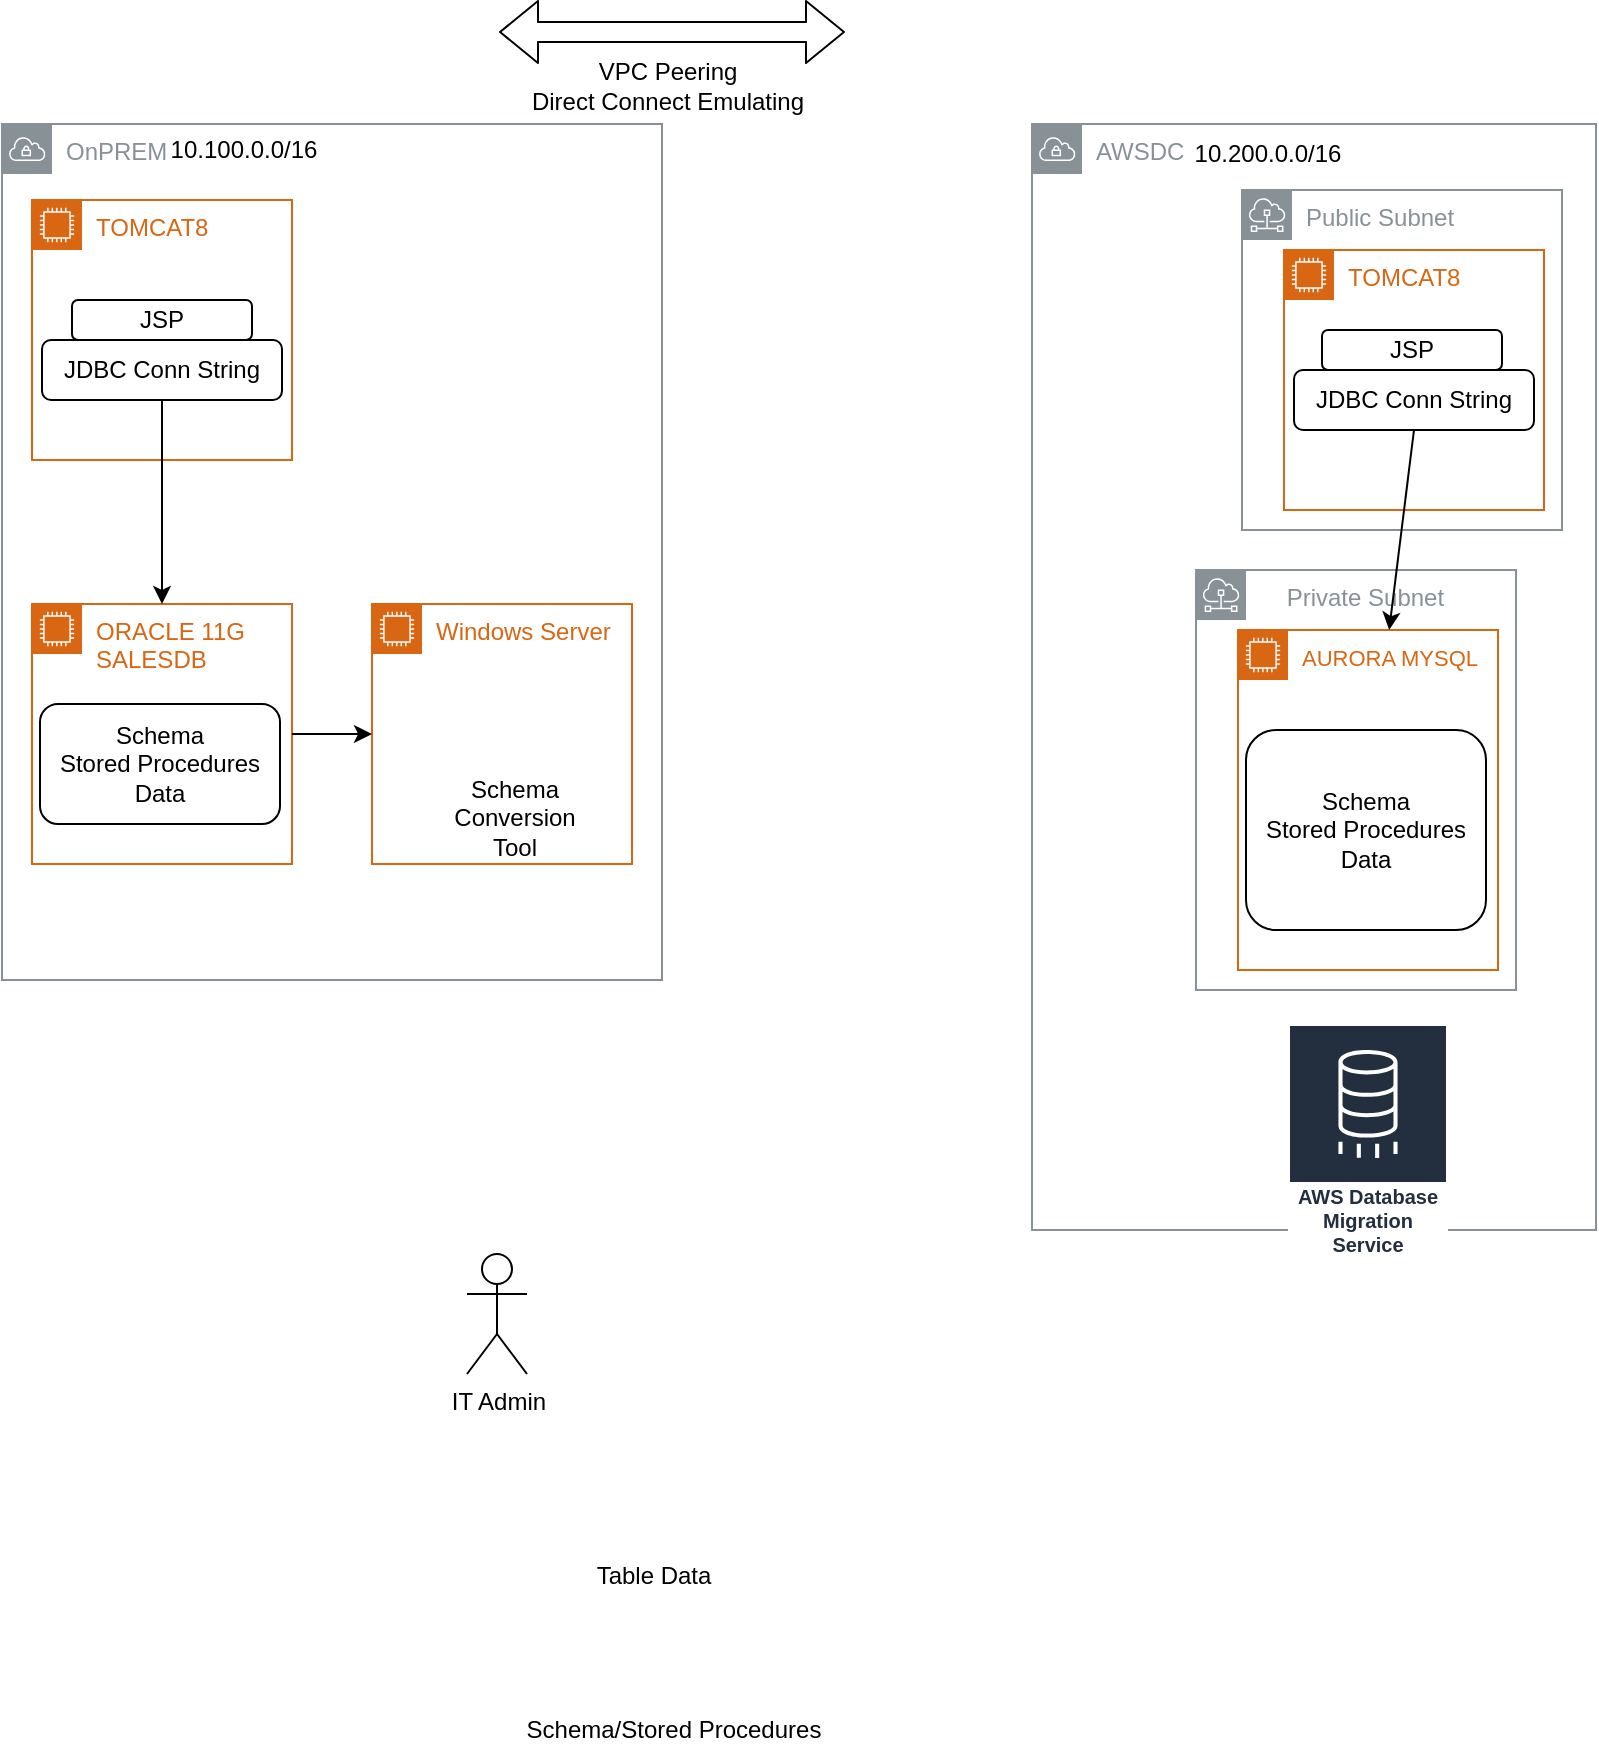 <mxfile version="12.9.0" type="github">
  <diagram id="bazxHvl_UKXMVMI2n2-C" name="Page-1">
    <mxGraphModel dx="1230" dy="1243" grid="0" gridSize="10" guides="1" tooltips="1" connect="1" arrows="1" fold="1" page="1" pageScale="1" pageWidth="850" pageHeight="1100" background="none" math="0" shadow="0">
      <root>
        <mxCell id="0" />
        <mxCell id="1" parent="0" />
        <mxCell id="zHzab9P2DYDksBdTa2nC-3" value="AWSDC" style="outlineConnect=0;gradientColor=none;html=1;whiteSpace=wrap;fontSize=12;fontStyle=0;shape=mxgraph.aws4.group;grIcon=mxgraph.aws4.group_vpc;strokeColor=#879196;fillColor=none;verticalAlign=top;align=left;spacingLeft=30;fontColor=#879196;dashed=0;" parent="1" vertex="1">
          <mxGeometry x="556" y="118" width="282" height="553" as="geometry" />
        </mxCell>
        <mxCell id="zHzab9P2DYDksBdTa2nC-11" value="&amp;nbsp; &amp;nbsp; Private Subnet" style="outlineConnect=0;gradientColor=none;html=1;whiteSpace=wrap;fontSize=12;fontStyle=0;shape=mxgraph.aws4.group;grIcon=mxgraph.aws4.group_subnet;strokeColor=#879196;fillColor=none;verticalAlign=top;align=left;spacingLeft=30;fontColor=#879196;dashed=0;" parent="1" vertex="1">
          <mxGeometry x="638" y="341" width="160" height="210" as="geometry" />
        </mxCell>
        <mxCell id="zHzab9P2DYDksBdTa2nC-8" value="Public Subnet" style="outlineConnect=0;gradientColor=none;html=1;whiteSpace=wrap;fontSize=12;fontStyle=0;shape=mxgraph.aws4.group;grIcon=mxgraph.aws4.group_subnet;strokeColor=#879196;fillColor=none;verticalAlign=top;align=left;spacingLeft=30;fontColor=#879196;dashed=0;" parent="1" vertex="1">
          <mxGeometry x="661" y="151" width="160" height="170" as="geometry" />
        </mxCell>
        <mxCell id="AjvQf6BMv66kx0xezKMl-2" value="OnPREM" style="outlineConnect=0;gradientColor=none;html=1;whiteSpace=wrap;fontSize=12;fontStyle=0;shape=mxgraph.aws4.group;grIcon=mxgraph.aws4.group_vpc;strokeColor=#879196;fillColor=none;verticalAlign=top;align=left;spacingLeft=30;fontColor=#879196;dashed=0;" parent="1" vertex="1">
          <mxGeometry x="41" y="118" width="330" height="428" as="geometry" />
        </mxCell>
        <mxCell id="zHzab9P2DYDksBdTa2nC-9" value="" style="group" parent="1" vertex="1" connectable="0">
          <mxGeometry x="681" y="181" width="131" height="130" as="geometry" />
        </mxCell>
        <mxCell id="zHzab9P2DYDksBdTa2nC-12" value="" style="group" parent="zHzab9P2DYDksBdTa2nC-9" vertex="1" connectable="0">
          <mxGeometry x="1" width="130" height="130" as="geometry" />
        </mxCell>
        <mxCell id="zHzab9P2DYDksBdTa2nC-4" value="TOMCAT8&amp;nbsp;" style="points=[[0,0],[0.25,0],[0.5,0],[0.75,0],[1,0],[1,0.25],[1,0.5],[1,0.75],[1,1],[0.75,1],[0.5,1],[0.25,1],[0,1],[0,0.75],[0,0.5],[0,0.25]];outlineConnect=0;gradientColor=none;html=1;whiteSpace=wrap;fontSize=12;fontStyle=0;shape=mxgraph.aws4.group;grIcon=mxgraph.aws4.group_ec2_instance_contents;strokeColor=#D86613;fillColor=none;verticalAlign=top;align=left;spacingLeft=30;fontColor=#D86613;dashed=0;" parent="zHzab9P2DYDksBdTa2nC-12" vertex="1">
          <mxGeometry width="130" height="130" as="geometry" />
        </mxCell>
        <mxCell id="zHzab9P2DYDksBdTa2nC-6" value="JSP" style="rounded=1;whiteSpace=wrap;html=1;" parent="zHzab9P2DYDksBdTa2nC-12" vertex="1">
          <mxGeometry x="19" y="40" width="90" height="20" as="geometry" />
        </mxCell>
        <mxCell id="zHzab9P2DYDksBdTa2nC-17" value="JDBC Conn String" style="rounded=1;whiteSpace=wrap;html=1;" parent="zHzab9P2DYDksBdTa2nC-12" vertex="1">
          <mxGeometry x="5" y="60" width="120" height="30" as="geometry" />
        </mxCell>
        <mxCell id="zHzab9P2DYDksBdTa2nC-10" value="" style="group" parent="1" vertex="1" connectable="0">
          <mxGeometry x="659" y="371" width="130" height="170" as="geometry" />
        </mxCell>
        <mxCell id="zHzab9P2DYDksBdTa2nC-5" value="&lt;span style=&quot;font-size: 11px&quot;&gt;AURORA MYSQL&lt;/span&gt;" style="points=[[0,0],[0.25,0],[0.5,0],[0.75,0],[1,0],[1,0.25],[1,0.5],[1,0.75],[1,1],[0.75,1],[0.5,1],[0.25,1],[0,1],[0,0.75],[0,0.5],[0,0.25]];outlineConnect=0;gradientColor=none;html=1;whiteSpace=wrap;fontSize=12;fontStyle=0;shape=mxgraph.aws4.group;grIcon=mxgraph.aws4.group_ec2_instance_contents;strokeColor=#D86613;fillColor=none;verticalAlign=top;align=left;spacingLeft=30;fontColor=#D86613;dashed=0;" parent="zHzab9P2DYDksBdTa2nC-10" vertex="1">
          <mxGeometry width="130" height="170" as="geometry" />
        </mxCell>
        <mxCell id="zHzab9P2DYDksBdTa2nC-7" value="Schema&lt;br&gt;Stored Procedures&lt;br&gt;Data" style="rounded=1;whiteSpace=wrap;html=1;" parent="zHzab9P2DYDksBdTa2nC-10" vertex="1">
          <mxGeometry x="4" y="50" width="120" height="100" as="geometry" />
        </mxCell>
        <mxCell id="zHzab9P2DYDksBdTa2nC-13" value="" style="group" parent="1" vertex="1" connectable="0">
          <mxGeometry x="56" y="358" width="130" height="130" as="geometry" />
        </mxCell>
        <mxCell id="AjvQf6BMv66kx0xezKMl-7" value="ORACLE 11G&lt;br&gt;SALESDB&amp;nbsp;" style="points=[[0,0],[0.25,0],[0.5,0],[0.75,0],[1,0],[1,0.25],[1,0.5],[1,0.75],[1,1],[0.75,1],[0.5,1],[0.25,1],[0,1],[0,0.75],[0,0.5],[0,0.25]];outlineConnect=0;gradientColor=none;html=1;whiteSpace=wrap;fontSize=12;fontStyle=0;shape=mxgraph.aws4.group;grIcon=mxgraph.aws4.group_ec2_instance_contents;strokeColor=#D86613;fillColor=none;verticalAlign=top;align=left;spacingLeft=30;fontColor=#D86613;dashed=0;" parent="zHzab9P2DYDksBdTa2nC-13" vertex="1">
          <mxGeometry width="130" height="130" as="geometry" />
        </mxCell>
        <mxCell id="zHzab9P2DYDksBdTa2nC-2" value="Schema&lt;br&gt;Stored Procedures&lt;br&gt;Data" style="rounded=1;whiteSpace=wrap;html=1;" parent="zHzab9P2DYDksBdTa2nC-13" vertex="1">
          <mxGeometry x="4" y="50" width="120" height="60" as="geometry" />
        </mxCell>
        <mxCell id="zHzab9P2DYDksBdTa2nC-15" value="" style="group" parent="1" vertex="1" connectable="0">
          <mxGeometry x="56" y="166" width="130" height="140" as="geometry" />
        </mxCell>
        <mxCell id="AjvQf6BMv66kx0xezKMl-6" value="TOMCAT8&amp;nbsp;" style="points=[[0,0],[0.25,0],[0.5,0],[0.75,0],[1,0],[1,0.25],[1,0.5],[1,0.75],[1,1],[0.75,1],[0.5,1],[0.25,1],[0,1],[0,0.75],[0,0.5],[0,0.25]];outlineConnect=0;gradientColor=none;html=1;whiteSpace=wrap;fontSize=12;fontStyle=0;shape=mxgraph.aws4.group;grIcon=mxgraph.aws4.group_ec2_instance_contents;strokeColor=#D86613;fillColor=none;verticalAlign=top;align=left;spacingLeft=30;fontColor=#D86613;dashed=0;" parent="zHzab9P2DYDksBdTa2nC-15" vertex="1">
          <mxGeometry y="-10" width="130" height="130" as="geometry" />
        </mxCell>
        <mxCell id="zHzab9P2DYDksBdTa2nC-1" value="JSP" style="rounded=1;whiteSpace=wrap;html=1;" parent="zHzab9P2DYDksBdTa2nC-15" vertex="1">
          <mxGeometry x="20" y="40" width="90" height="20" as="geometry" />
        </mxCell>
        <mxCell id="zHzab9P2DYDksBdTa2nC-16" value="JDBC Conn String" style="rounded=1;whiteSpace=wrap;html=1;" parent="zHzab9P2DYDksBdTa2nC-15" vertex="1">
          <mxGeometry x="5" y="60" width="120" height="30" as="geometry" />
        </mxCell>
        <mxCell id="zHzab9P2DYDksBdTa2nC-18" value="" style="endArrow=classic;html=1;entryX=0.5;entryY=0;entryDx=0;entryDy=0;" parent="1" source="zHzab9P2DYDksBdTa2nC-16" target="AjvQf6BMv66kx0xezKMl-7" edge="1">
          <mxGeometry width="50" height="50" relative="1" as="geometry">
            <mxPoint x="41" y="578" as="sourcePoint" />
            <mxPoint x="91" y="528" as="targetPoint" />
          </mxGeometry>
        </mxCell>
        <mxCell id="zHzab9P2DYDksBdTa2nC-19" value="" style="endArrow=classic;html=1;exitX=0.5;exitY=1;exitDx=0;exitDy=0;" parent="1" source="zHzab9P2DYDksBdTa2nC-17" target="zHzab9P2DYDksBdTa2nC-5" edge="1">
          <mxGeometry width="50" height="50" relative="1" as="geometry">
            <mxPoint x="790.5" y="266" as="sourcePoint" />
            <mxPoint x="790.5" y="376" as="targetPoint" />
          </mxGeometry>
        </mxCell>
        <mxCell id="zHzab9P2DYDksBdTa2nC-23" value="AWS Database Migration Service" style="outlineConnect=0;fontColor=#232F3E;gradientColor=none;strokeColor=#ffffff;fillColor=#232F3E;dashed=0;verticalLabelPosition=middle;verticalAlign=bottom;align=center;html=1;whiteSpace=wrap;fontSize=10;fontStyle=1;spacing=3;shape=mxgraph.aws4.productIcon;prIcon=mxgraph.aws4.database_migration_service;" parent="1" vertex="1">
          <mxGeometry x="684" y="568" width="80" height="120" as="geometry" />
        </mxCell>
        <mxCell id="zHzab9P2DYDksBdTa2nC-39" value="Schema/Stored Procedures" style="text;html=1;strokeColor=none;fillColor=none;align=center;verticalAlign=middle;whiteSpace=wrap;rounded=0;" parent="1" vertex="1">
          <mxGeometry x="296.5" y="911" width="160" height="20" as="geometry" />
        </mxCell>
        <mxCell id="zHzab9P2DYDksBdTa2nC-43" value="Table Data" style="text;html=1;strokeColor=none;fillColor=none;align=center;verticalAlign=middle;whiteSpace=wrap;rounded=0;" parent="1" vertex="1">
          <mxGeometry x="287" y="834" width="160" height="20" as="geometry" />
        </mxCell>
        <mxCell id="thpAZCQ8_dKzy4YzaB0K-5" value="" style="group" vertex="1" connectable="0" parent="1">
          <mxGeometry x="226" y="358" width="130" height="130" as="geometry" />
        </mxCell>
        <mxCell id="thpAZCQ8_dKzy4YzaB0K-6" value="Windows Server" style="points=[[0,0],[0.25,0],[0.5,0],[0.75,0],[1,0],[1,0.25],[1,0.5],[1,0.75],[1,1],[0.75,1],[0.5,1],[0.25,1],[0,1],[0,0.75],[0,0.5],[0,0.25]];outlineConnect=0;gradientColor=none;html=1;whiteSpace=wrap;fontSize=12;fontStyle=0;shape=mxgraph.aws4.group;grIcon=mxgraph.aws4.group_ec2_instance_contents;strokeColor=#D86613;fillColor=none;verticalAlign=top;align=left;spacingLeft=30;fontColor=#D86613;dashed=0;" vertex="1" parent="thpAZCQ8_dKzy4YzaB0K-5">
          <mxGeometry width="130" height="130" as="geometry" />
        </mxCell>
        <mxCell id="zHzab9P2DYDksBdTa2nC-21" value="&lt;font color=&quot;#000000&quot;&gt;Schema &lt;br&gt;Conversion &lt;br&gt;Tool&lt;/font&gt;" style="shape=image;html=1;verticalAlign=top;verticalLabelPosition=bottom;labelBackgroundColor=#ffffff;imageAspect=0;aspect=fixed;image=https://cdn0.iconfinder.com/data/icons/social-flat-rounded-rects/512/aws-128.png" parent="thpAZCQ8_dKzy4YzaB0K-5" vertex="1">
          <mxGeometry x="46" y="29" width="50" height="50" as="geometry" />
        </mxCell>
        <mxCell id="thpAZCQ8_dKzy4YzaB0K-8" value="10.100.0.0/16&lt;br&gt;" style="text;html=1;strokeColor=none;fillColor=none;align=center;verticalAlign=middle;whiteSpace=wrap;rounded=0;" vertex="1" parent="1">
          <mxGeometry x="142" y="121" width="40" height="20" as="geometry" />
        </mxCell>
        <mxCell id="thpAZCQ8_dKzy4YzaB0K-9" value="10.200.0.0/16" style="text;html=1;strokeColor=none;fillColor=none;align=center;verticalAlign=middle;whiteSpace=wrap;rounded=0;" vertex="1" parent="1">
          <mxGeometry x="654" y="124" width="40" height="17" as="geometry" />
        </mxCell>
        <mxCell id="thpAZCQ8_dKzy4YzaB0K-15" value="" style="shape=flexArrow;endArrow=classic;startArrow=classic;html=1;" edge="1" parent="1">
          <mxGeometry width="50" height="50" relative="1" as="geometry">
            <mxPoint x="289.5" y="72" as="sourcePoint" />
            <mxPoint x="462.5" y="72" as="targetPoint" />
          </mxGeometry>
        </mxCell>
        <mxCell id="thpAZCQ8_dKzy4YzaB0K-16" value="VPC Peering&lt;br&gt;Direct Connect Emulating" style="text;html=1;strokeColor=none;fillColor=none;align=center;verticalAlign=middle;whiteSpace=wrap;rounded=1;" vertex="1" parent="1">
          <mxGeometry x="293.5" y="89" width="160" height="20" as="geometry" />
        </mxCell>
        <mxCell id="thpAZCQ8_dKzy4YzaB0K-18" value="&lt;font color=&quot;#000000&quot;&gt;&amp;nbsp; IT Admin&amp;nbsp;&amp;nbsp;&lt;br&gt;&lt;/font&gt;" style="shape=umlActor;verticalLabelPosition=bottom;labelBackgroundColor=#ffffff;verticalAlign=top;html=1;outlineConnect=0;rounded=1;" vertex="1" parent="1">
          <mxGeometry x="273.5" y="683" width="30" height="60" as="geometry" />
        </mxCell>
        <mxCell id="thpAZCQ8_dKzy4YzaB0K-26" value="" style="endArrow=classic;html=1;exitX=1;exitY=0.5;exitDx=0;exitDy=0;entryX=0;entryY=0.5;entryDx=0;entryDy=0;" edge="1" parent="1" source="AjvQf6BMv66kx0xezKMl-7" target="thpAZCQ8_dKzy4YzaB0K-6">
          <mxGeometry width="50" height="50" relative="1" as="geometry">
            <mxPoint x="221" y="523" as="sourcePoint" />
            <mxPoint x="271" y="473" as="targetPoint" />
          </mxGeometry>
        </mxCell>
      </root>
    </mxGraphModel>
  </diagram>
</mxfile>
